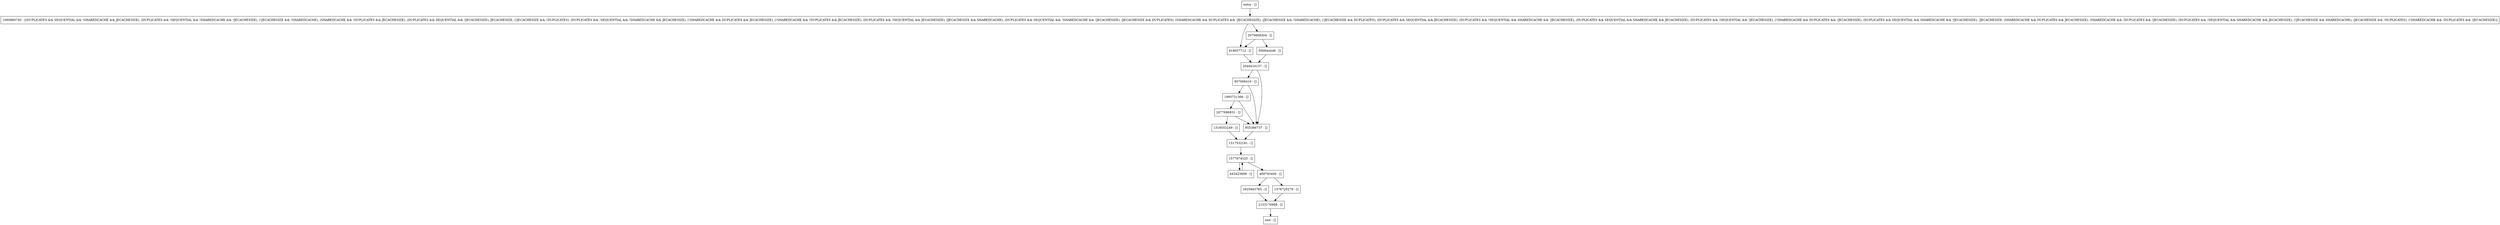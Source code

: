 digraph <init> {
node [shape=record];
1517532181 [label="1517532181 - []"];
919057712 [label="919057712 - []"];
443423699 [label="443423699 - []"];
857006410 [label="857006410 - []"];
469793400 [label="469793400 - []"];
1316553249 [label="1316553249 - []"];
2077696831 [label="2077696831 - []"];
2079808304 [label="2079808304 - []"];
2040416137 [label="2040416137 - []"];
2133170998 [label="2133170998 - []"];
entry [label="entry - []"];
exit [label="exit - []"];
1060860745 [label="1060860745 - [(DUPLICATES && SEQUENTIAL && !SHAREDCACHE && JECACHESIZE), (DUPLICATES && !SEQUENTIAL && !SHAREDCACHE && !JECACHESIZE), (!JECACHESIZE && !SHAREDCACHE), (SHAREDCACHE && !DUPLICATES && JECACHESIZE), (DUPLICATES && SEQUENTIAL && !JECACHESIZE), JECACHESIZE, (!JECACHESIZE && !DUPLICATES), (DUPLICATES && !SEQUENTIAL && !SHAREDCACHE && JECACHESIZE), (!SHAREDCACHE && DUPLICATES && JECACHESIZE), (!SHAREDCACHE && !DUPLICATES && JECACHESIZE), (DUPLICATES && !SEQUENTIAL && JECACHESIZE), (JECACHESIZE && SHAREDCACHE), (DUPLICATES && SEQUENTIAL && !SHAREDCACHE && !JECACHESIZE), (JECACHESIZE && DUPLICATES), (SHAREDCACHE && DUPLICATES && !JECACHESIZE), (JECACHESIZE && !SHAREDCACHE), (!JECACHESIZE && DUPLICATES), (DUPLICATES && SEQUENTIAL && JECACHESIZE), (DUPLICATES && !SEQUENTIAL && SHAREDCACHE && !JECACHESIZE), (DUPLICATES && SEQUENTIAL && SHAREDCACHE && JECACHESIZE), (DUPLICATES && !SEQUENTIAL && !JECACHESIZE), (!SHAREDCACHE && DUPLICATES && !JECACHESIZE), (DUPLICATES && SEQUENTIAL && SHAREDCACHE && !JECACHESIZE), !JECACHESIZE, (SHAREDCACHE && DUPLICATES && JECACHESIZE), (SHAREDCACHE && !DUPLICATES && !JECACHESIZE), (DUPLICATES && !SEQUENTIAL && SHAREDCACHE && JECACHESIZE), (!JECACHESIZE && SHAREDCACHE), (JECACHESIZE && !DUPLICATES), (!SHAREDCACHE && !DUPLICATES && !JECACHESIZE)]"];
500944448 [label="500944448 - []"];
1895731366 [label="1895731366 - []"];
1577874525 [label="1577874525 - []"];
1625943785 [label="1625943785 - []"];
1576720279 [label="1576720279 - []"];
955366737 [label="955366737 - []"];
entry;
exit;
1517532181 -> 1577874525;
919057712 -> 2040416137;
443423699 -> 1577874525;
857006410 -> 1895731366;
857006410 -> 955366737;
469793400 -> 1625943785;
469793400 -> 1576720279;
1316553249 -> 1517532181;
2077696831 -> 1316553249;
2077696831 -> 955366737;
2079808304 -> 919057712;
2079808304 -> 500944448;
2040416137 -> 857006410;
2040416137 -> 955366737;
2133170998 -> exit;
entry -> 1060860745;
1060860745 -> 919057712;
1060860745 -> 2079808304;
500944448 -> 2040416137;
1895731366 -> 2077696831;
1895731366 -> 955366737;
1577874525 -> 443423699;
1577874525 -> 469793400;
1625943785 -> 2133170998;
1576720279 -> 2133170998;
955366737 -> 1517532181;
}
